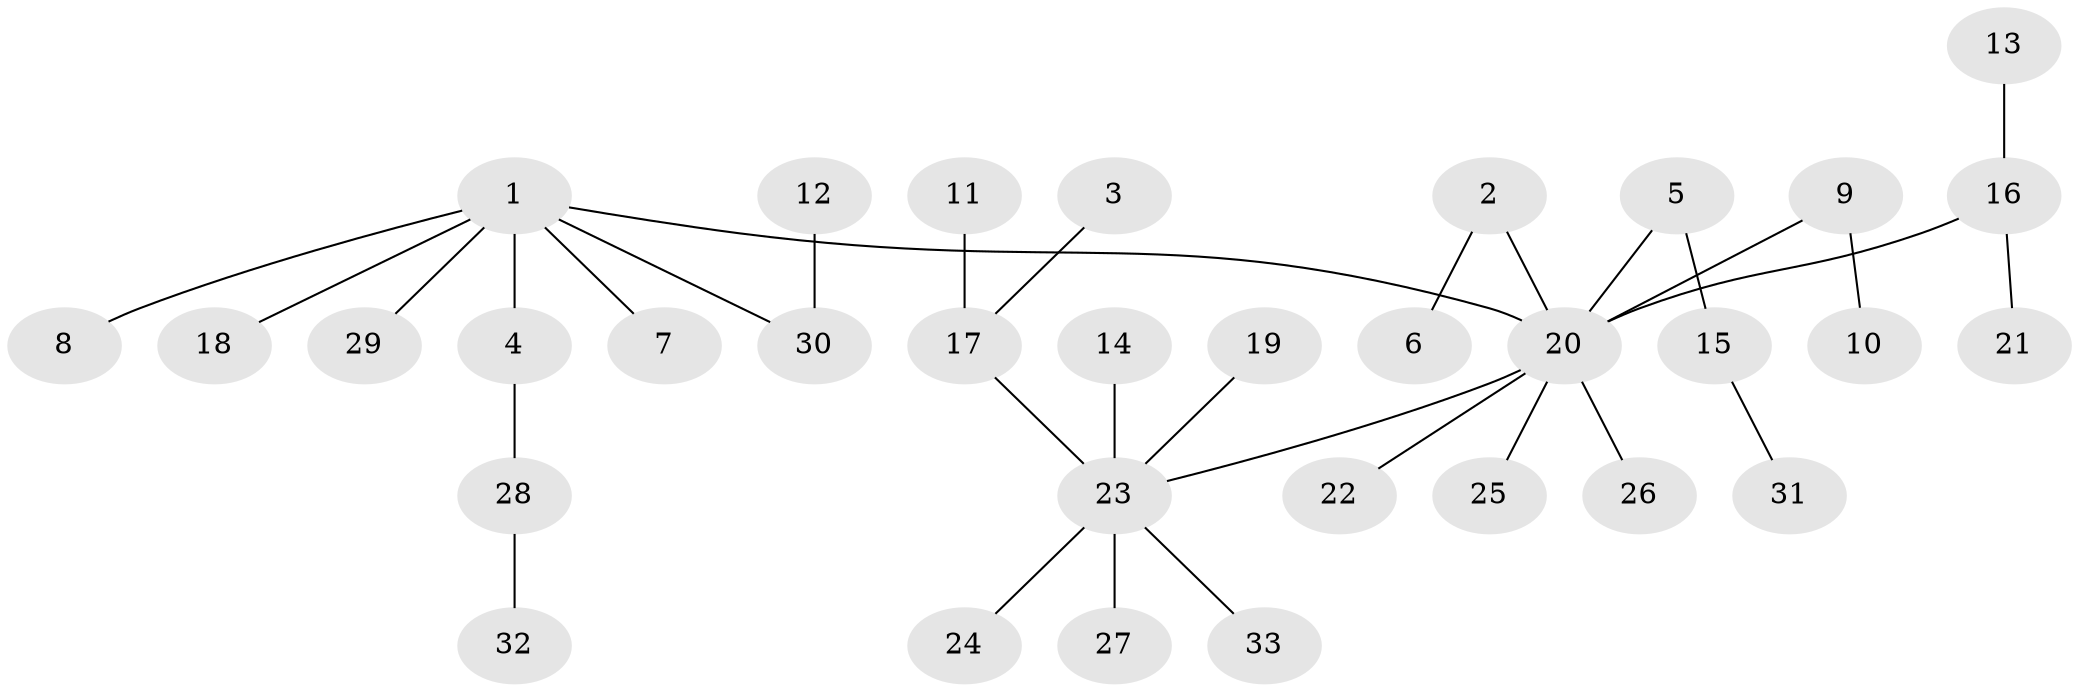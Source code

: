 // original degree distribution, {5: 0.015384615384615385, 4: 0.07692307692307693, 7: 0.015384615384615385, 3: 0.07692307692307693, 2: 0.3230769230769231, 1: 0.47692307692307695, 8: 0.015384615384615385}
// Generated by graph-tools (version 1.1) at 2025/26/03/09/25 03:26:22]
// undirected, 33 vertices, 32 edges
graph export_dot {
graph [start="1"]
  node [color=gray90,style=filled];
  1;
  2;
  3;
  4;
  5;
  6;
  7;
  8;
  9;
  10;
  11;
  12;
  13;
  14;
  15;
  16;
  17;
  18;
  19;
  20;
  21;
  22;
  23;
  24;
  25;
  26;
  27;
  28;
  29;
  30;
  31;
  32;
  33;
  1 -- 4 [weight=1.0];
  1 -- 7 [weight=1.0];
  1 -- 8 [weight=1.0];
  1 -- 18 [weight=1.0];
  1 -- 20 [weight=1.0];
  1 -- 29 [weight=1.0];
  1 -- 30 [weight=1.0];
  2 -- 6 [weight=1.0];
  2 -- 20 [weight=1.0];
  3 -- 17 [weight=1.0];
  4 -- 28 [weight=1.0];
  5 -- 15 [weight=1.0];
  5 -- 20 [weight=1.0];
  9 -- 10 [weight=1.0];
  9 -- 20 [weight=1.0];
  11 -- 17 [weight=1.0];
  12 -- 30 [weight=1.0];
  13 -- 16 [weight=1.0];
  14 -- 23 [weight=1.0];
  15 -- 31 [weight=1.0];
  16 -- 20 [weight=1.0];
  16 -- 21 [weight=1.0];
  17 -- 23 [weight=1.0];
  19 -- 23 [weight=1.0];
  20 -- 22 [weight=1.0];
  20 -- 23 [weight=1.0];
  20 -- 25 [weight=1.0];
  20 -- 26 [weight=1.0];
  23 -- 24 [weight=1.0];
  23 -- 27 [weight=1.0];
  23 -- 33 [weight=1.0];
  28 -- 32 [weight=1.0];
}

